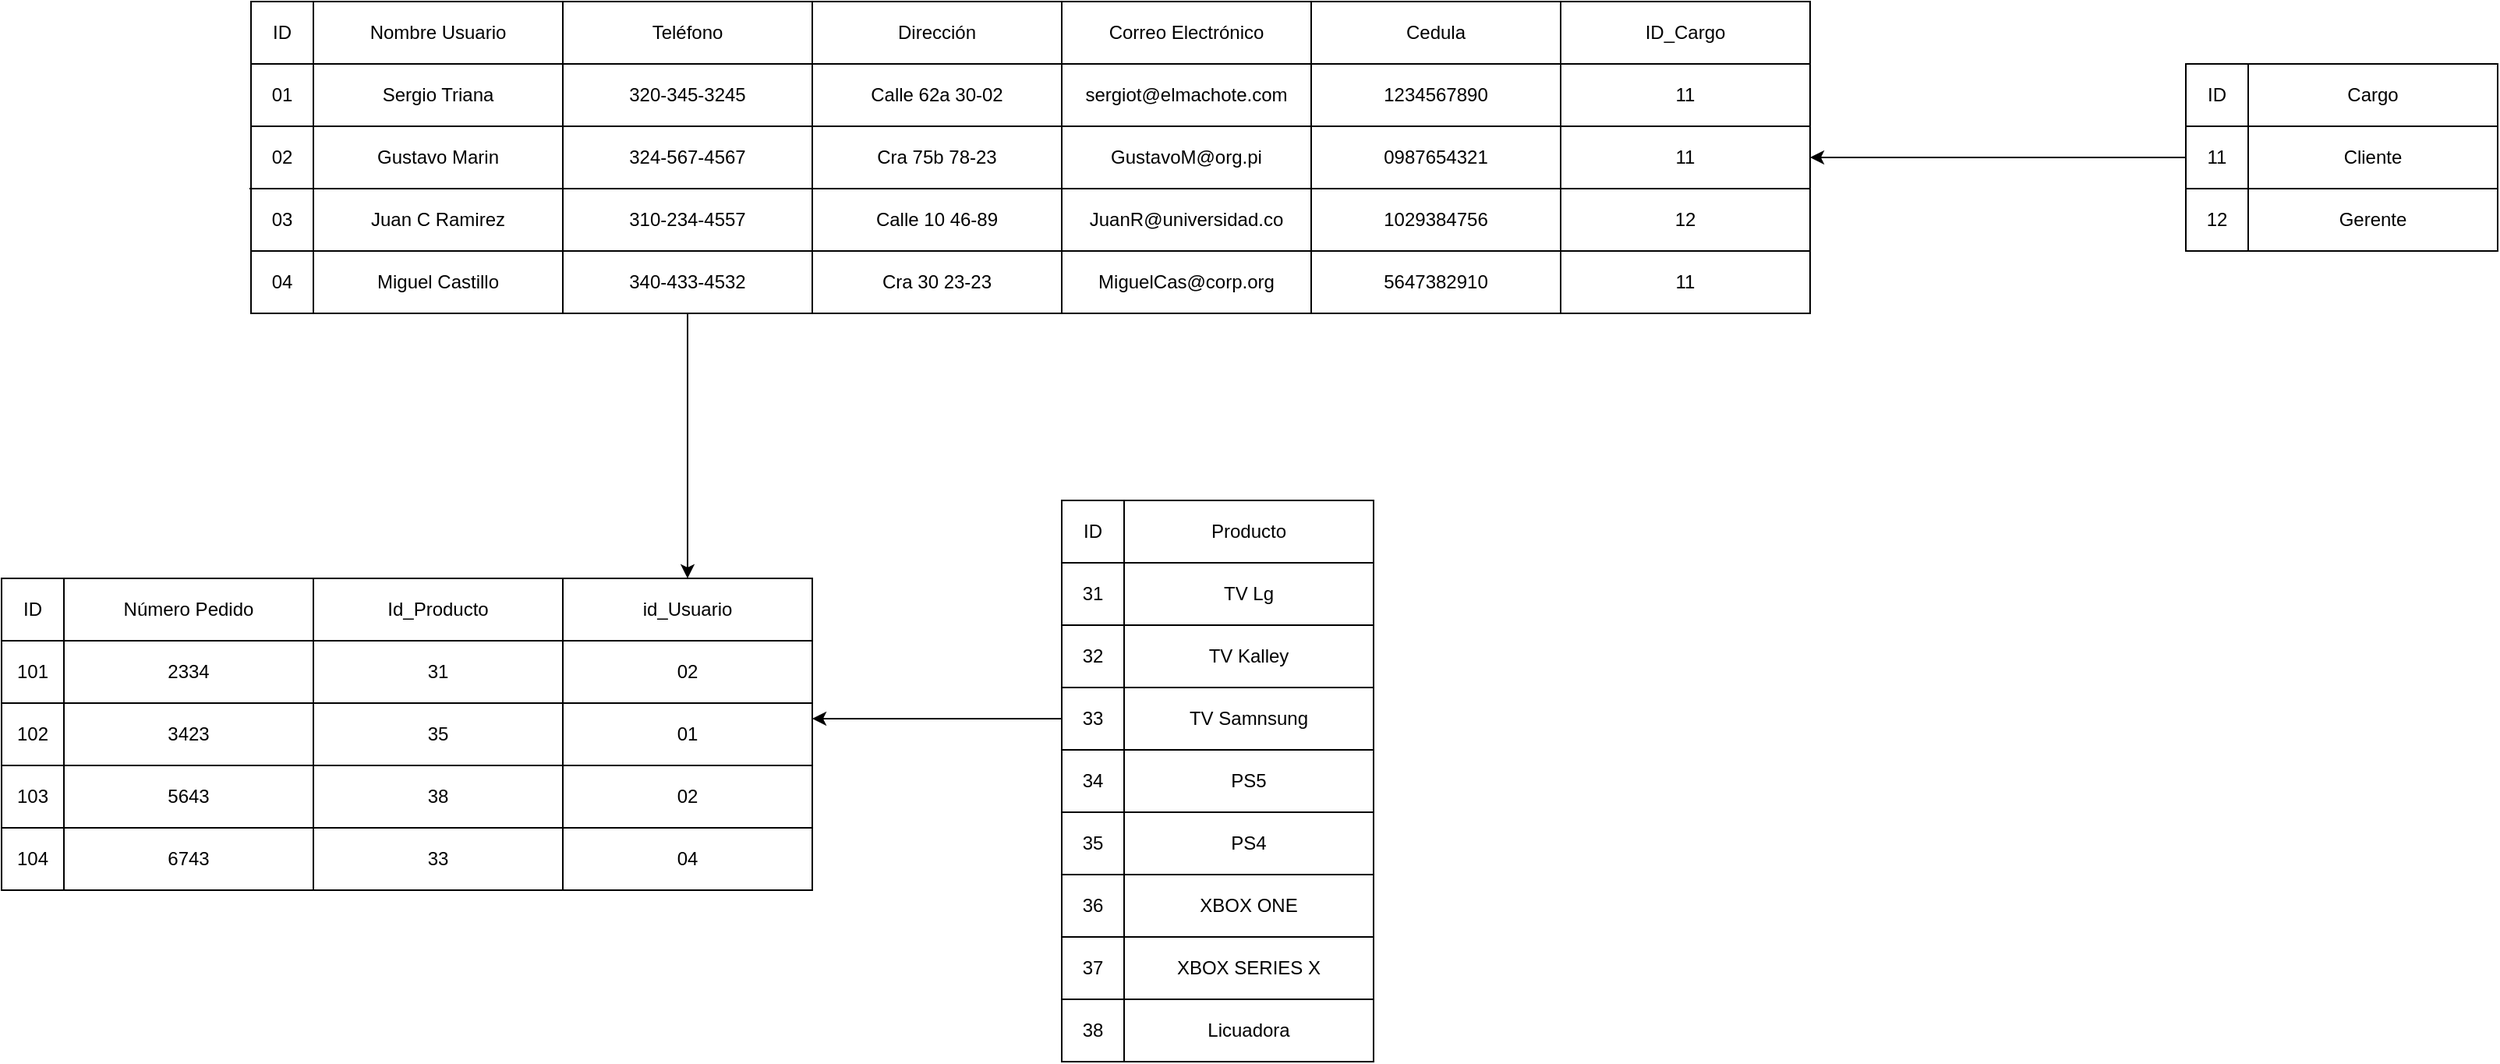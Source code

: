 <mxfile version="24.7.16">
  <diagram name="Página-1" id="ng57uIoD4rc8UwwMl179">
    <mxGraphModel dx="2117" dy="619" grid="1" gridSize="10" guides="1" tooltips="1" connect="1" arrows="1" fold="1" page="1" pageScale="1" pageWidth="827" pageHeight="1169" math="0" shadow="0">
      <root>
        <mxCell id="0" />
        <mxCell id="1" parent="0" />
        <mxCell id="27gEhsHaaDsRHZglis07-2" value="" style="shape=internalStorage;whiteSpace=wrap;html=1;backgroundOutline=1;dx=40;dy=40;" parent="1" vertex="1">
          <mxGeometry y="120" width="840" height="200" as="geometry" />
        </mxCell>
        <mxCell id="27gEhsHaaDsRHZglis07-5" value="Nombre Usuario" style="rounded=0;whiteSpace=wrap;html=1;" parent="1" vertex="1">
          <mxGeometry x="40" y="120" width="160" height="40" as="geometry" />
        </mxCell>
        <mxCell id="27gEhsHaaDsRHZglis07-6" value="" style="endArrow=none;html=1;rounded=0;exitX=1.007;exitY=0.397;exitDx=0;exitDy=0;exitPerimeter=0;entryX=0.001;entryY=0.401;entryDx=0;entryDy=0;entryPerimeter=0;" parent="1" source="27gEhsHaaDsRHZglis07-2" target="27gEhsHaaDsRHZglis07-2" edge="1">
          <mxGeometry width="50" height="50" relative="1" as="geometry">
            <mxPoint x="70" y="420" as="sourcePoint" />
            <mxPoint x="120" y="370" as="targetPoint" />
          </mxGeometry>
        </mxCell>
        <mxCell id="27gEhsHaaDsRHZglis07-7" value="" style="endArrow=none;html=1;rounded=0;entryX=1.001;entryY=0.601;entryDx=0;entryDy=0;entryPerimeter=0;" parent="1" target="27gEhsHaaDsRHZglis07-2" edge="1">
          <mxGeometry width="50" height="50" relative="1" as="geometry">
            <mxPoint x="-1" y="240" as="sourcePoint" />
            <mxPoint x="260" y="250" as="targetPoint" />
          </mxGeometry>
        </mxCell>
        <mxCell id="27gEhsHaaDsRHZglis07-8" value="" style="endArrow=none;html=1;rounded=0;entryX=0.996;entryY=0.801;entryDx=0;entryDy=0;entryPerimeter=0;" parent="1" target="27gEhsHaaDsRHZglis07-2" edge="1">
          <mxGeometry width="50" height="50" relative="1" as="geometry">
            <mxPoint y="280" as="sourcePoint" />
            <mxPoint x="210" y="270" as="targetPoint" />
          </mxGeometry>
        </mxCell>
        <mxCell id="27gEhsHaaDsRHZglis07-10" value="ID" style="rounded=0;whiteSpace=wrap;html=1;" parent="1" vertex="1">
          <mxGeometry y="120" width="40" height="40" as="geometry" />
        </mxCell>
        <mxCell id="27gEhsHaaDsRHZglis07-11" value="" style="rounded=0;whiteSpace=wrap;html=1;" parent="1" vertex="1">
          <mxGeometry x="200" y="120" width="160" height="40" as="geometry" />
        </mxCell>
        <mxCell id="27gEhsHaaDsRHZglis07-12" value="" style="rounded=0;whiteSpace=wrap;html=1;" parent="1" vertex="1">
          <mxGeometry x="360" y="120" width="160" height="40" as="geometry" />
        </mxCell>
        <mxCell id="27gEhsHaaDsRHZglis07-13" value="" style="rounded=0;whiteSpace=wrap;html=1;" parent="1" vertex="1">
          <mxGeometry x="520" y="120" width="160" height="40" as="geometry" />
        </mxCell>
        <mxCell id="27gEhsHaaDsRHZglis07-14" value="" style="rounded=0;whiteSpace=wrap;html=1;" parent="1" vertex="1">
          <mxGeometry x="680" y="120" width="160" height="40" as="geometry" />
        </mxCell>
        <mxCell id="27gEhsHaaDsRHZglis07-15" value="" style="endArrow=none;html=1;rounded=0;entryX=1;entryY=0;entryDx=0;entryDy=0;" parent="1" target="27gEhsHaaDsRHZglis07-5" edge="1">
          <mxGeometry width="50" height="50" relative="1" as="geometry">
            <mxPoint x="200" y="320" as="sourcePoint" />
            <mxPoint x="240" y="310" as="targetPoint" />
          </mxGeometry>
        </mxCell>
        <mxCell id="27gEhsHaaDsRHZglis07-16" value="" style="endArrow=none;html=1;rounded=0;entryX=1;entryY=0;entryDx=0;entryDy=0;" parent="1" target="27gEhsHaaDsRHZglis07-13" edge="1">
          <mxGeometry width="50" height="50" relative="1" as="geometry">
            <mxPoint x="680" y="320" as="sourcePoint" />
            <mxPoint x="670" y="170" as="targetPoint" />
          </mxGeometry>
        </mxCell>
        <mxCell id="27gEhsHaaDsRHZglis07-17" value="" style="endArrow=none;html=1;rounded=0;entryX=1;entryY=0;entryDx=0;entryDy=0;" parent="1" target="27gEhsHaaDsRHZglis07-12" edge="1">
          <mxGeometry width="50" height="50" relative="1" as="geometry">
            <mxPoint x="520" y="320" as="sourcePoint" />
            <mxPoint x="530" y="190" as="targetPoint" />
          </mxGeometry>
        </mxCell>
        <mxCell id="27gEhsHaaDsRHZglis07-18" value="" style="endArrow=none;html=1;rounded=0;entryX=0;entryY=0;entryDx=0;entryDy=0;" parent="1" target="27gEhsHaaDsRHZglis07-12" edge="1">
          <mxGeometry width="50" height="50" relative="1" as="geometry">
            <mxPoint x="360" y="320" as="sourcePoint" />
            <mxPoint x="370" y="200" as="targetPoint" />
          </mxGeometry>
        </mxCell>
        <mxCell id="27gEhsHaaDsRHZglis07-19" value="Teléfono" style="rounded=0;whiteSpace=wrap;html=1;" parent="1" vertex="1">
          <mxGeometry x="200" y="120" width="160" height="40" as="geometry" />
        </mxCell>
        <mxCell id="27gEhsHaaDsRHZglis07-20" value="Dirección" style="rounded=0;whiteSpace=wrap;html=1;" parent="1" vertex="1">
          <mxGeometry x="360" y="120" width="160" height="40" as="geometry" />
        </mxCell>
        <mxCell id="27gEhsHaaDsRHZglis07-21" value="Correo Electrónico" style="rounded=0;whiteSpace=wrap;html=1;" parent="1" vertex="1">
          <mxGeometry x="520" y="120" width="160" height="40" as="geometry" />
        </mxCell>
        <mxCell id="27gEhsHaaDsRHZglis07-22" value="Cedula" style="rounded=0;whiteSpace=wrap;html=1;" parent="1" vertex="1">
          <mxGeometry x="680" y="120" width="160" height="40" as="geometry" />
        </mxCell>
        <mxCell id="27gEhsHaaDsRHZglis07-23" value="Sergio Triana" style="rounded=0;whiteSpace=wrap;html=1;" parent="1" vertex="1">
          <mxGeometry x="40" y="160" width="160" height="40" as="geometry" />
        </mxCell>
        <mxCell id="27gEhsHaaDsRHZglis07-24" value="Gustavo Marin" style="rounded=0;whiteSpace=wrap;html=1;" parent="1" vertex="1">
          <mxGeometry x="40" y="200" width="160" height="40" as="geometry" />
        </mxCell>
        <mxCell id="27gEhsHaaDsRHZglis07-25" value="Juan C Ramirez" style="rounded=0;whiteSpace=wrap;html=1;" parent="1" vertex="1">
          <mxGeometry x="40" y="240" width="160" height="40" as="geometry" />
        </mxCell>
        <mxCell id="27gEhsHaaDsRHZglis07-26" value="Miguel Castillo" style="rounded=0;whiteSpace=wrap;html=1;" parent="1" vertex="1">
          <mxGeometry x="40" y="280" width="160" height="40" as="geometry" />
        </mxCell>
        <mxCell id="27gEhsHaaDsRHZglis07-27" value="324-567-4567" style="rounded=0;whiteSpace=wrap;html=1;" parent="1" vertex="1">
          <mxGeometry x="200" y="200" width="160" height="40" as="geometry" />
        </mxCell>
        <mxCell id="27gEhsHaaDsRHZglis07-28" value="Cra 75b 78-23" style="rounded=0;whiteSpace=wrap;html=1;" parent="1" vertex="1">
          <mxGeometry x="360" y="200" width="160" height="40" as="geometry" />
        </mxCell>
        <mxCell id="27gEhsHaaDsRHZglis07-29" value="Calle 10 46-89" style="rounded=0;whiteSpace=wrap;html=1;" parent="1" vertex="1">
          <mxGeometry x="360" y="240" width="160" height="40" as="geometry" />
        </mxCell>
        <mxCell id="27gEhsHaaDsRHZglis07-30" value="310-234-4557" style="rounded=0;whiteSpace=wrap;html=1;" parent="1" vertex="1">
          <mxGeometry x="200" y="240" width="160" height="40" as="geometry" />
        </mxCell>
        <mxCell id="27gEhsHaaDsRHZglis07-31" value="Cra 30 23-23" style="rounded=0;whiteSpace=wrap;html=1;" parent="1" vertex="1">
          <mxGeometry x="360" y="280" width="160" height="40" as="geometry" />
        </mxCell>
        <mxCell id="27gEhsHaaDsRHZglis07-188" style="edgeStyle=orthogonalEdgeStyle;rounded=0;orthogonalLoop=1;jettySize=auto;html=1;entryX=0.5;entryY=0;entryDx=0;entryDy=0;" parent="1" source="27gEhsHaaDsRHZglis07-32" target="27gEhsHaaDsRHZglis07-185" edge="1">
          <mxGeometry relative="1" as="geometry" />
        </mxCell>
        <mxCell id="27gEhsHaaDsRHZglis07-32" value="340-433-4532" style="rounded=0;whiteSpace=wrap;html=1;" parent="1" vertex="1">
          <mxGeometry x="200" y="280" width="160" height="40" as="geometry" />
        </mxCell>
        <mxCell id="27gEhsHaaDsRHZglis07-33" value="MiguelCas@corp.org" style="rounded=0;whiteSpace=wrap;html=1;" parent="1" vertex="1">
          <mxGeometry x="520" y="280" width="160" height="40" as="geometry" />
        </mxCell>
        <mxCell id="27gEhsHaaDsRHZglis07-34" value="JuanR@universidad.co" style="rounded=0;whiteSpace=wrap;html=1;" parent="1" vertex="1">
          <mxGeometry x="520" y="240" width="160" height="40" as="geometry" />
        </mxCell>
        <mxCell id="27gEhsHaaDsRHZglis07-35" value="GustavoM@org.pi" style="rounded=0;whiteSpace=wrap;html=1;" parent="1" vertex="1">
          <mxGeometry x="520" y="200" width="160" height="40" as="geometry" />
        </mxCell>
        <mxCell id="27gEhsHaaDsRHZglis07-36" value="320-345-3245" style="rounded=0;whiteSpace=wrap;html=1;" parent="1" vertex="1">
          <mxGeometry x="200" y="160" width="160" height="40" as="geometry" />
        </mxCell>
        <mxCell id="27gEhsHaaDsRHZglis07-37" value="Calle 62a 30-02" style="rounded=0;whiteSpace=wrap;html=1;" parent="1" vertex="1">
          <mxGeometry x="360" y="160" width="160" height="40" as="geometry" />
        </mxCell>
        <mxCell id="27gEhsHaaDsRHZglis07-38" value="sergiot@elmachote.com" style="rounded=0;whiteSpace=wrap;html=1;" parent="1" vertex="1">
          <mxGeometry x="520" y="160" width="160" height="40" as="geometry" />
        </mxCell>
        <mxCell id="27gEhsHaaDsRHZglis07-39" value="5647382910" style="rounded=0;whiteSpace=wrap;html=1;" parent="1" vertex="1">
          <mxGeometry x="680" y="280" width="160" height="40" as="geometry" />
        </mxCell>
        <mxCell id="27gEhsHaaDsRHZglis07-40" value="1029384756" style="rounded=0;whiteSpace=wrap;html=1;" parent="1" vertex="1">
          <mxGeometry x="680" y="240" width="160" height="40" as="geometry" />
        </mxCell>
        <mxCell id="27gEhsHaaDsRHZglis07-41" value="0987654321" style="rounded=0;whiteSpace=wrap;html=1;" parent="1" vertex="1">
          <mxGeometry x="680" y="200" width="160" height="40" as="geometry" />
        </mxCell>
        <mxCell id="27gEhsHaaDsRHZglis07-42" value="1234567890" style="rounded=0;whiteSpace=wrap;html=1;" parent="1" vertex="1">
          <mxGeometry x="680" y="160" width="160" height="40" as="geometry" />
        </mxCell>
        <mxCell id="27gEhsHaaDsRHZglis07-44" value="01" style="rounded=0;whiteSpace=wrap;html=1;" parent="1" vertex="1">
          <mxGeometry y="160" width="40" height="40" as="geometry" />
        </mxCell>
        <mxCell id="27gEhsHaaDsRHZglis07-45" value="02" style="rounded=0;whiteSpace=wrap;html=1;" parent="1" vertex="1">
          <mxGeometry y="200" width="40" height="40" as="geometry" />
        </mxCell>
        <mxCell id="27gEhsHaaDsRHZglis07-46" value="03" style="rounded=0;whiteSpace=wrap;html=1;" parent="1" vertex="1">
          <mxGeometry y="240" width="40" height="40" as="geometry" />
        </mxCell>
        <mxCell id="27gEhsHaaDsRHZglis07-47" value="04" style="rounded=0;whiteSpace=wrap;html=1;" parent="1" vertex="1">
          <mxGeometry y="280" width="40" height="40" as="geometry" />
        </mxCell>
        <mxCell id="27gEhsHaaDsRHZglis07-99" value="Cargo" style="rounded=0;whiteSpace=wrap;html=1;" parent="1" vertex="1">
          <mxGeometry x="1281" y="160" width="160" height="40" as="geometry" />
        </mxCell>
        <mxCell id="27gEhsHaaDsRHZglis07-100" value="ID" style="rounded=0;whiteSpace=wrap;html=1;" parent="1" vertex="1">
          <mxGeometry x="1241" y="160" width="40" height="40" as="geometry" />
        </mxCell>
        <mxCell id="27gEhsHaaDsRHZglis07-102" value="Gerente" style="rounded=0;whiteSpace=wrap;html=1;" parent="1" vertex="1">
          <mxGeometry x="1281" y="240" width="160" height="40" as="geometry" />
        </mxCell>
        <mxCell id="27gEhsHaaDsRHZglis07-103" value="Cliente" style="rounded=0;whiteSpace=wrap;html=1;" parent="1" vertex="1">
          <mxGeometry x="1281" y="200" width="160" height="40" as="geometry" />
        </mxCell>
        <mxCell id="27gEhsHaaDsRHZglis07-178" style="edgeStyle=orthogonalEdgeStyle;rounded=0;orthogonalLoop=1;jettySize=auto;html=1;entryX=1;entryY=0.5;entryDx=0;entryDy=0;" parent="1" source="27gEhsHaaDsRHZglis07-105" target="27gEhsHaaDsRHZglis07-174" edge="1">
          <mxGeometry relative="1" as="geometry" />
        </mxCell>
        <mxCell id="27gEhsHaaDsRHZglis07-105" value="11" style="rounded=0;whiteSpace=wrap;html=1;" parent="1" vertex="1">
          <mxGeometry x="1241" y="200" width="40" height="40" as="geometry" />
        </mxCell>
        <mxCell id="27gEhsHaaDsRHZglis07-106" value="12" style="rounded=0;whiteSpace=wrap;html=1;" parent="1" vertex="1">
          <mxGeometry x="1241" y="240" width="40" height="40" as="geometry" />
        </mxCell>
        <mxCell id="27gEhsHaaDsRHZglis07-112" value="Producto" style="rounded=0;whiteSpace=wrap;html=1;" parent="1" vertex="1">
          <mxGeometry x="560" y="440" width="160" height="40" as="geometry" />
        </mxCell>
        <mxCell id="27gEhsHaaDsRHZglis07-113" value="TV Kalley" style="rounded=0;whiteSpace=wrap;html=1;" parent="1" vertex="1">
          <mxGeometry x="560" y="520" width="160" height="40" as="geometry" />
        </mxCell>
        <mxCell id="27gEhsHaaDsRHZglis07-114" value="TV Samnsung" style="rounded=0;whiteSpace=wrap;html=1;" parent="1" vertex="1">
          <mxGeometry x="560" y="560" width="160" height="40" as="geometry" />
        </mxCell>
        <mxCell id="27gEhsHaaDsRHZglis07-115" value="PS5" style="rounded=0;whiteSpace=wrap;html=1;" parent="1" vertex="1">
          <mxGeometry x="560" y="600" width="160" height="40" as="geometry" />
        </mxCell>
        <mxCell id="27gEhsHaaDsRHZglis07-116" value="TV Lg" style="rounded=0;whiteSpace=wrap;html=1;" parent="1" vertex="1">
          <mxGeometry x="560" y="480" width="160" height="40" as="geometry" />
        </mxCell>
        <mxCell id="27gEhsHaaDsRHZglis07-117" value="ID" style="rounded=0;whiteSpace=wrap;html=1;" parent="1" vertex="1">
          <mxGeometry x="520" y="440" width="40" height="40" as="geometry" />
        </mxCell>
        <mxCell id="27gEhsHaaDsRHZglis07-187" style="edgeStyle=orthogonalEdgeStyle;rounded=0;orthogonalLoop=1;jettySize=auto;html=1;entryX=1;entryY=0.25;entryDx=0;entryDy=0;" parent="1" source="27gEhsHaaDsRHZglis07-118" target="27gEhsHaaDsRHZglis07-183" edge="1">
          <mxGeometry relative="1" as="geometry" />
        </mxCell>
        <mxCell id="27gEhsHaaDsRHZglis07-118" value="33" style="rounded=0;whiteSpace=wrap;html=1;" parent="1" vertex="1">
          <mxGeometry x="520" y="560" width="40" height="40" as="geometry" />
        </mxCell>
        <mxCell id="27gEhsHaaDsRHZglis07-119" value="32" style="rounded=0;whiteSpace=wrap;html=1;" parent="1" vertex="1">
          <mxGeometry x="520" y="520" width="40" height="40" as="geometry" />
        </mxCell>
        <mxCell id="27gEhsHaaDsRHZglis07-120" value="31" style="rounded=0;whiteSpace=wrap;html=1;" parent="1" vertex="1">
          <mxGeometry x="520" y="480" width="40" height="40" as="geometry" />
        </mxCell>
        <mxCell id="27gEhsHaaDsRHZglis07-121" value="34" style="rounded=0;whiteSpace=wrap;html=1;" parent="1" vertex="1">
          <mxGeometry x="520" y="600" width="40" height="40" as="geometry" />
        </mxCell>
        <mxCell id="27gEhsHaaDsRHZglis07-146" value="35" style="rounded=0;whiteSpace=wrap;html=1;" parent="1" vertex="1">
          <mxGeometry x="520" y="640" width="40" height="40" as="geometry" />
        </mxCell>
        <mxCell id="27gEhsHaaDsRHZglis07-147" value="38" style="rounded=0;whiteSpace=wrap;html=1;" parent="1" vertex="1">
          <mxGeometry x="520" y="760" width="40" height="40" as="geometry" />
        </mxCell>
        <mxCell id="27gEhsHaaDsRHZglis07-148" value="37" style="rounded=0;whiteSpace=wrap;html=1;" parent="1" vertex="1">
          <mxGeometry x="520" y="720" width="40" height="40" as="geometry" />
        </mxCell>
        <mxCell id="27gEhsHaaDsRHZglis07-150" value="36" style="rounded=0;whiteSpace=wrap;html=1;" parent="1" vertex="1">
          <mxGeometry x="520" y="680" width="40" height="40" as="geometry" />
        </mxCell>
        <mxCell id="27gEhsHaaDsRHZglis07-151" value="Licuadora" style="rounded=0;whiteSpace=wrap;html=1;" parent="1" vertex="1">
          <mxGeometry x="560" y="760" width="160" height="40" as="geometry" />
        </mxCell>
        <mxCell id="27gEhsHaaDsRHZglis07-152" value="XBOX SERIES X" style="rounded=0;whiteSpace=wrap;html=1;" parent="1" vertex="1">
          <mxGeometry x="560" y="720" width="160" height="40" as="geometry" />
        </mxCell>
        <mxCell id="27gEhsHaaDsRHZglis07-153" value="XBOX ONE" style="rounded=0;whiteSpace=wrap;html=1;" parent="1" vertex="1">
          <mxGeometry x="560" y="680" width="160" height="40" as="geometry" />
        </mxCell>
        <mxCell id="27gEhsHaaDsRHZglis07-154" value="PS4" style="rounded=0;whiteSpace=wrap;html=1;" parent="1" vertex="1">
          <mxGeometry x="560" y="640" width="160" height="40" as="geometry" />
        </mxCell>
        <mxCell id="27gEhsHaaDsRHZglis07-155" value="&lt;span style=&quot;color: rgba(0, 0, 0, 0); font-family: monospace; font-size: 0px; text-align: start; text-wrap: nowrap;&quot;&gt;%3CmxGraphModel%3E%3Croot%3E%3CmxCell%20id%3D%220%22%2F%3E%3CmxCell%20id%3D%221%22%20parent%3D%220%22%2F%3E%3CmxCell%20id%3D%222%22%20value%3D%22%22%20style%3D%22rounded%3D0%3BwhiteSpace%3Dwrap%3Bhtml%3D1%3B%22%20vertex%3D%221%22%20parent%3D%221%22%3E%3CmxGeometry%20x%3D%22940%22%20y%3D%22120%22%20width%3D%22160%22%20height%3D%2240%22%20as%3D%22geometry%22%2F%3E%3C%2FmxCell%3E%3C%2Froot%3E%3C%2FmxGraphModel%3E&lt;/span&gt;&lt;span style=&quot;color: rgba(0, 0, 0, 0); font-family: monospace; font-size: 0px; text-align: start; text-wrap: nowrap;&quot;&gt;%3CmxGraphModel%3E%3Croot%3E%3CmxCell%20id%3D%220%22%2F%3E%3CmxCell%20id%3D%221%22%20parent%3D%220%22%2F%3E%3CmxCell%20id%3D%222%22%20value%3D%22%22%20style%3D%22rounded%3D0%3BwhiteSpace%3Dwrap%3Bhtml%3D1%3B%22%20vertex%3D%221%22%20parent%3D%221%22%3E%3CmxGeometry%20x%3D%22940%22%20y%3D%22120%22%20width%3D%22160%22%20height%3D%2240%22%20as%3D%22geometry%22%2F%3E%3C%2FmxCell%3E%3C%2Froot%3E%3C%2FmxGraphModel%3E&lt;/span&gt;&lt;span style=&quot;color: rgba(0, 0, 0, 0); font-family: monospace; font-size: 0px; text-align: start; text-wrap: nowrap;&quot;&gt;%3CmxGraphModel%3E%3Croot%3E%3CmxCell%20id%3D%220%22%2F%3E%3CmxCell%20id%3D%221%22%20parent%3D%220%22%2F%3E%3CmxCell%20id%3D%222%22%20value%3D%22%22%20style%3D%22rounded%3D0%3BwhiteSpace%3Dwrap%3Bhtml%3D1%3B%22%20vertex%3D%221%22%20parent%3D%221%22%3E%3CmxGeometry%20x%3D%22940%22%20y%3D%22120%22%20width%3D%22160%22%20height%3D%2240%22%20as%3D%22geometry%22%2F%3E%3C%2FmxCell%3E%3C%2Froot%3E%3C%2FmxGraphModel%3E&lt;/span&gt;&lt;span style=&quot;color: rgba(0, 0, 0, 0); font-family: monospace; font-size: 0px; text-align: start; text-wrap: nowrap;&quot;&gt;%3CmxGraphModel%3E%3Croot%3E%3CmxCell%20id%3D%220%22%2F%3E%3CmxCell%20id%3D%221%22%20parent%3D%220%22%2F%3E%3CmxCell%20id%3D%222%22%20value%3D%22%22%20style%3D%22rounded%3D0%3BwhiteSpace%3Dwrap%3Bhtml%3D1%3B%22%20vertex%3D%221%22%20parent%3D%221%22%3E%3CmxGeometry%20x%3D%22940%22%20y%3D%22120%22%20width%3D%22160%22%20height%3D%2240%22%20as%3D%22geometry%22%2F%3E%3C%2FmxCell%3E%3C%2Froot%3E%3C%2FmxGraphModel%3E&lt;/span&gt;&lt;span style=&quot;color: rgba(0, 0, 0, 0); font-family: monospace; font-size: 0px; text-align: start; text-wrap: nowrap;&quot;&gt;%3CmxGraphModel%3E%3Croot%3E%3CmxCell%20id%3D%220%22%2F%3E%3CmxCell%20id%3D%221%22%20parent%3D%220%22%2F%3E%3CmxCell%20id%3D%222%22%20value%3D%22%22%20style%3D%22rounded%3D0%3BwhiteSpace%3Dwrap%3Bhtml%3D1%3B%22%20vertex%3D%221%22%20parent%3D%221%22%3E%3CmxGeometry%20x%3D%22940%22%20y%3D%22120%22%20width%3D%22160%22%20height%3D%2240%22%20as%3D%22geometry%22%2F%3E%3C%2FmxCell%3E%3C%2Froot%3E%3C%2FmxGraphModel%3E&lt;/span&gt;&lt;span style=&quot;color: rgba(0, 0, 0, 0); font-family: monospace; font-size: 0px; text-align: start; text-wrap: nowrap;&quot;&gt;%3CmxGraphModel%3E%3Croot%3E%3CmxCell%20id%3D%220%22%2F%3E%3CmxCell%20id%3D%221%22%20parent%3D%220%22%2F%3E%3CmxCell%20id%3D%222%22%20value%3D%22%22%20style%3D%22rounded%3D0%3BwhiteSpace%3Dwrap%3Bhtml%3D1%3B%22%20vertex%3D%221%22%20parent%3D%221%22%3E%3CmxGeometry%20x%3D%22940%22%20y%3D%22120%22%20width%3D%22160%22%20height%3D%2240%22%20as%3D%22geometry%22%2F%3E%3C%2FmxCell%3E%3C%2Froot%3E%3C%2FmxGraphModel%3E&lt;/span&gt;&lt;span style=&quot;color: rgba(0, 0, 0, 0); font-family: monospace; font-size: 0px; text-align: start; text-wrap: nowrap;&quot;&gt;%3CmxGraphModel%3E%3Croot%3E%3CmxCell%20id%3D%220%22%2F%3E%3CmxCell%20id%3D%221%22%20parent%3D%220%22%2F%3E%3CmxCell%20id%3D%222%22%20value%3D%22%22%20style%3D%22rounded%3D0%3BwhiteSpace%3Dwrap%3Bhtml%3D1%3B%22%20vertex%3D%221%22%20parent%3D%221%22%3E%3CmxGeometry%20x%3D%22940%22%20y%3D%22120%22%20width%3D%22160%22%20height%3D%2240%22%20as%3D%22geometry%22%2F%3E%3C%2FmxCell%3E%3C%2Froot%3E%3C%2FmxGraphModel%3E&lt;/span&gt;&lt;span style=&quot;color: rgba(0, 0, 0, 0); font-family: monospace; font-size: 0px; text-align: start; text-wrap: nowrap;&quot;&gt;%3CmxGraphModel%3E%3Croot%3E%3CmxCell%20id%3D%220%22%2F%3E%3CmxCell%20id%3D%221%22%20parent%3D%220%22%2F%3E%3CmxCell%20id%3D%222%22%20value%3D%22%22%20style%3D%22rounded%3D0%3BwhiteSpace%3Dwrap%3Bhtml%3D1%3B%22%20vertex%3D%221%22%20parent%3D%221%22%3E%3CmxGeometry%20x%3D%22940%22%20y%3D%22120%22%20width%3D%22160%22%20height%3D%2240%22%20as%3D%22geometry%22%2F%3E%3C%2FmxCell%3E%3C%2Froot%3E%3C%2FmxGraphModel%3E&lt;/span&gt;&lt;span style=&quot;color: rgba(0, 0, 0, 0); font-family: monospace; font-size: 0px; text-align: start; text-wrap: nowrap;&quot;&gt;%3CmxGraphModel%3E%3Croot%3E%3CmxCell%20id%3D%220%22%2F%3E%3CmxCell%20id%3D%221%22%20parent%3D%220%22%2F%3E%3CmxCell%20id%3D%222%22%20value%3D%22%22%20style%3D%22rounded%3D0%3BwhiteSpace%3Dwrap%3Bhtml%3D1%3B%22%20vertex%3D%221%22%20parent%3D%221%22%3E%3CmxGeometry%20x%3D%22940%22%20y%3D%22120%22%20width%3D%22160%22%20height%3D%2240%22%20as%3D%22geometry%22%2F%3E%3C%2FmxCell%3E%3C%2Froot%3E%3C%2FmxGraphModel%3E&lt;/span&gt;&lt;span style=&quot;color: rgba(0, 0, 0, 0); font-family: monospace; font-size: 0px; text-align: start; text-wrap: nowrap;&quot;&gt;%3CmxGraphModel%3E%3Croot%3E%3CmxCell%20id%3D%220%22%2F%3E%3CmxCell%20id%3D%221%22%20parent%3D%220%22%2F%3E%3CmxCell%20id%3D%222%22%20value%3D%22%22%20style%3D%22rounded%3D0%3BwhiteSpace%3Dwrap%3Bhtml%3D1%3B%22%20vertex%3D%221%22%20parent%3D%221%22%3E%3CmxGeometry%20x%3D%22940%22%20y%3D%22120%22%20width%3D%22160%22%20height%3D%2240%22%20as%3D%22geometry%22%2F%3E%3C%2FmxCell%3E%3C%2Froot%3E%3C%2FmxGraphModel%3E&lt;/span&gt;&lt;span style=&quot;color: rgba(0, 0, 0, 0); font-family: monospace; font-size: 0px; text-align: start; text-wrap: nowrap;&quot;&gt;%3CmxGraphModel%3E%3Croot%3E%3CmxCell%20id%3D%220%22%2F%3E%3CmxCell%20id%3D%221%22%20parent%3D%220%22%2F%3E%3CmxCell%20id%3D%222%22%20value%3D%22%22%20style%3D%22rounded%3D0%3BwhiteSpace%3Dwrap%3Bhtml%3D1%3B%22%20vertex%3D%221%22%20parent%3D%221%22%3E%3CmxGeometry%20x%3D%22940%22%20y%3D%22120%22%20width%3D%22160%22%20height%3D%2240%22%20as%3D%22geometry%22%2F%3E%3C%2FmxCell%3E%3C%2Froot%3E%3C%2FmxGraphModel%3E&lt;/span&gt;&lt;span style=&quot;color: rgba(0, 0, 0, 0); font-family: monospace; font-size: 0px; text-align: start; text-wrap: nowrap;&quot;&gt;%3CmxGraphModel%3E%3Croot%3E%3CmxCell%20id%3D%220%22%2F%3E%3CmxCell%20id%3D%221%22%20parent%3D%220%22%2F%3E%3CmxCell%20id%3D%222%22%20value%3D%22%22%20style%3D%22rounded%3D0%3BwhiteSpace%3Dwrap%3Bhtml%3D1%3B%22%20vertex%3D%221%22%20parent%3D%221%22%3E%3CmxGeometry%20x%3D%22940%22%20y%3D%22120%22%20width%3D%22160%22%20height%3D%2240%22%20as%3D%22geometry%22%2F%3E%3C%2FmxCell%3E%3C%2Froot%3E%3C%2FmxGraphModel%3E&lt;/span&gt;&lt;span style=&quot;color: rgba(0, 0, 0, 0); font-family: monospace; font-size: 0px; text-align: start; text-wrap: nowrap;&quot;&gt;%3CmxGraphModel%3E%3Croot%3E%3CmxCell%20id%3D%220%22%2F%3E%3CmxCell%20id%3D%221%22%20parent%3D%220%22%2F%3E%3CmxCell%20id%3D%222%22%20value%3D%22%22%20style%3D%22rounded%3D0%3BwhiteSpace%3Dwrap%3Bhtml%3D1%3B%22%20vertex%3D%221%22%20parent%3D%221%22%3E%3CmxGeometry%20x%3D%22940%22%20y%3D%22120%22%20width%3D%22160%22%20height%3D%2240%22%20as%3D%22geometry%22%2F%3E%3C%2FmxCell%3E%3C%2Froot%3E%3C%2FmxGraphModel%3E&lt;/span&gt;&lt;span style=&quot;color: rgba(0, 0, 0, 0); font-family: monospace; font-size: 0px; text-align: start; text-wrap: nowrap;&quot;&gt;%3CmxGraphModel%3E%3Croot%3E%3CmxCell%20id%3D%220%22%2F%3E%3CmxCell%20id%3D%221%22%20parent%3D%220%22%2F%3E%3CmxCell%20id%3D%222%22%20value%3D%22%22%20style%3D%22rounded%3D0%3BwhiteSpace%3Dwrap%3Bhtml%3D1%3B%22%20vertex%3D%221%22%20parent%3D%221%22%3E%3CmxGeometry%20x%3D%22940%22%20y%3D%22120%22%20width%3D%22160%22%20height%3D%2240%22%20as%3D%22geometry%22%2F%3E%3C%2FmxCell%3E%3C%2Froot%3E%3C%2FmxGraphModel%3E&lt;/span&gt;&lt;span style=&quot;color: rgba(0, 0, 0, 0); font-family: monospace; font-size: 0px; text-align: start; text-wrap: nowrap;&quot;&gt;%3CmxGraphModel%3E%3Croot%3E%3CmxCell%20id%3D%220%22%2F%3E%3CmxCell%20id%3D%221%22%20parent%3D%220%22%2F%3E%3CmxCell%20id%3D%222%22%20value%3D%22%22%20style%3D%22rounded%3D0%3BwhiteSpace%3Dwrap%3Bhtml%3D1%3B%22%20vertex%3D%221%22%20parent%3D%221%22%3E%3CmxGeometry%20x%3D%22940%22%20y%3D%22120%22%20width%3D%22160%22%20height%3D%2240%22%20as%3D%22geometry%22%2F%3E%3C%2FmxCell%3E%3C%2Froot%3E%3C%2FmxGraphModel%3E&lt;/span&gt;" style="shape=internalStorage;whiteSpace=wrap;html=1;backgroundOutline=1;dx=40;dy=40;" parent="1" vertex="1">
          <mxGeometry x="-160" y="490" width="360" height="200" as="geometry" />
        </mxCell>
        <mxCell id="27gEhsHaaDsRHZglis07-156" value="Número Pedido" style="rounded=0;whiteSpace=wrap;html=1;" parent="1" vertex="1">
          <mxGeometry x="-120" y="490" width="160" height="40" as="geometry" />
        </mxCell>
        <mxCell id="27gEhsHaaDsRHZglis07-157" value="Id_Producto" style="rounded=0;whiteSpace=wrap;html=1;" parent="1" vertex="1">
          <mxGeometry x="40" y="490" width="160" height="40" as="geometry" />
        </mxCell>
        <mxCell id="27gEhsHaaDsRHZglis07-158" value="35" style="rounded=0;whiteSpace=wrap;html=1;" parent="1" vertex="1">
          <mxGeometry x="40" y="570" width="160" height="40" as="geometry" />
        </mxCell>
        <mxCell id="27gEhsHaaDsRHZglis07-159" value="38" style="rounded=0;whiteSpace=wrap;html=1;" parent="1" vertex="1">
          <mxGeometry x="40" y="610" width="160" height="40" as="geometry" />
        </mxCell>
        <mxCell id="27gEhsHaaDsRHZglis07-160" value="33" style="rounded=0;whiteSpace=wrap;html=1;" parent="1" vertex="1">
          <mxGeometry x="40" y="650" width="160" height="40" as="geometry" />
        </mxCell>
        <mxCell id="27gEhsHaaDsRHZglis07-161" value="3423" style="rounded=0;whiteSpace=wrap;html=1;" parent="1" vertex="1">
          <mxGeometry x="-120" y="570" width="160" height="40" as="geometry" />
        </mxCell>
        <mxCell id="27gEhsHaaDsRHZglis07-162" value="5643" style="rounded=0;whiteSpace=wrap;html=1;" parent="1" vertex="1">
          <mxGeometry x="-120" y="610" width="160" height="40" as="geometry" />
        </mxCell>
        <mxCell id="27gEhsHaaDsRHZglis07-163" value="6743" style="rounded=0;whiteSpace=wrap;html=1;" parent="1" vertex="1">
          <mxGeometry x="-120" y="650" width="160" height="40" as="geometry" />
        </mxCell>
        <mxCell id="27gEhsHaaDsRHZglis07-164" value="2334" style="rounded=0;whiteSpace=wrap;html=1;" parent="1" vertex="1">
          <mxGeometry x="-120" y="530" width="160" height="40" as="geometry" />
        </mxCell>
        <mxCell id="27gEhsHaaDsRHZglis07-165" value="31" style="rounded=0;whiteSpace=wrap;html=1;" parent="1" vertex="1">
          <mxGeometry x="40" y="530" width="160" height="40" as="geometry" />
        </mxCell>
        <mxCell id="27gEhsHaaDsRHZglis07-166" value="ID" style="rounded=0;whiteSpace=wrap;html=1;" parent="1" vertex="1">
          <mxGeometry x="-160" y="490" width="40" height="40" as="geometry" />
        </mxCell>
        <mxCell id="27gEhsHaaDsRHZglis07-167" value="103" style="rounded=0;whiteSpace=wrap;html=1;" parent="1" vertex="1">
          <mxGeometry x="-160" y="610" width="40" height="40" as="geometry" />
        </mxCell>
        <mxCell id="27gEhsHaaDsRHZglis07-168" value="102" style="rounded=0;whiteSpace=wrap;html=1;" parent="1" vertex="1">
          <mxGeometry x="-160" y="570" width="40" height="40" as="geometry" />
        </mxCell>
        <mxCell id="27gEhsHaaDsRHZglis07-169" value="101" style="rounded=0;whiteSpace=wrap;html=1;" parent="1" vertex="1">
          <mxGeometry x="-160" y="530" width="40" height="40" as="geometry" />
        </mxCell>
        <mxCell id="27gEhsHaaDsRHZglis07-170" value="104" style="rounded=0;whiteSpace=wrap;html=1;" parent="1" vertex="1">
          <mxGeometry x="-160" y="650" width="40" height="40" as="geometry" />
        </mxCell>
        <mxCell id="27gEhsHaaDsRHZglis07-172" value="11" style="rounded=0;whiteSpace=wrap;html=1;" parent="1" vertex="1">
          <mxGeometry x="840" y="280" width="160" height="40" as="geometry" />
        </mxCell>
        <mxCell id="27gEhsHaaDsRHZglis07-173" value="12" style="rounded=0;whiteSpace=wrap;html=1;" parent="1" vertex="1">
          <mxGeometry x="840" y="240" width="160" height="40" as="geometry" />
        </mxCell>
        <mxCell id="27gEhsHaaDsRHZglis07-174" value="11" style="rounded=0;whiteSpace=wrap;html=1;" parent="1" vertex="1">
          <mxGeometry x="840" y="200" width="160" height="40" as="geometry" />
        </mxCell>
        <mxCell id="27gEhsHaaDsRHZglis07-175" value="11" style="rounded=0;whiteSpace=wrap;html=1;" parent="1" vertex="1">
          <mxGeometry x="840" y="160" width="160" height="40" as="geometry" />
        </mxCell>
        <mxCell id="27gEhsHaaDsRHZglis07-176" value="ID_Cargo" style="rounded=0;whiteSpace=wrap;html=1;" parent="1" vertex="1">
          <mxGeometry x="840" y="120" width="160" height="40" as="geometry" />
        </mxCell>
        <mxCell id="27gEhsHaaDsRHZglis07-181" value="04" style="rounded=0;whiteSpace=wrap;html=1;" parent="1" vertex="1">
          <mxGeometry x="200" y="650" width="160" height="40" as="geometry" />
        </mxCell>
        <mxCell id="27gEhsHaaDsRHZglis07-182" value="02" style="rounded=0;whiteSpace=wrap;html=1;" parent="1" vertex="1">
          <mxGeometry x="200" y="610" width="160" height="40" as="geometry" />
        </mxCell>
        <mxCell id="27gEhsHaaDsRHZglis07-183" value="01" style="rounded=0;whiteSpace=wrap;html=1;" parent="1" vertex="1">
          <mxGeometry x="200" y="570" width="160" height="40" as="geometry" />
        </mxCell>
        <mxCell id="27gEhsHaaDsRHZglis07-184" value="02" style="rounded=0;whiteSpace=wrap;html=1;" parent="1" vertex="1">
          <mxGeometry x="200" y="530" width="160" height="40" as="geometry" />
        </mxCell>
        <mxCell id="27gEhsHaaDsRHZglis07-185" value="id_Usuario" style="rounded=0;whiteSpace=wrap;html=1;" parent="1" vertex="1">
          <mxGeometry x="200" y="490" width="160" height="40" as="geometry" />
        </mxCell>
      </root>
    </mxGraphModel>
  </diagram>
</mxfile>
